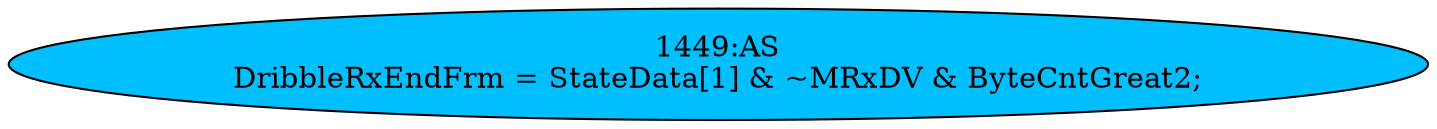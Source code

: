 strict digraph "" {
	node [label="\N"];
	"1449:AS"	 [ast="<pyverilog.vparser.ast.Assign object at 0x7fb4302da950>",
		def_var="['DribbleRxEndFrm']",
		fillcolor=deepskyblue,
		label="1449:AS
DribbleRxEndFrm = StateData[1] & ~MRxDV & ByteCntGreat2;",
		statements="[]",
		style=filled,
		typ=Assign,
		use_var="['StateData', 'MRxDV', 'ByteCntGreat2']"];
}
